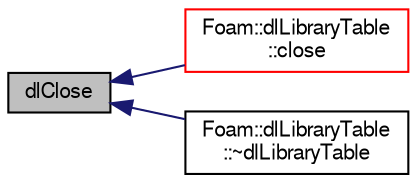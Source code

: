 digraph "dlClose"
{
  bgcolor="transparent";
  edge [fontname="FreeSans",fontsize="10",labelfontname="FreeSans",labelfontsize="10"];
  node [fontname="FreeSans",fontsize="10",shape=record];
  rankdir="LR";
  Node109558 [label="dlClose",height=0.2,width=0.4,color="black", fillcolor="grey75", style="filled", fontcolor="black"];
  Node109558 -> Node109559 [dir="back",color="midnightblue",fontsize="10",style="solid",fontname="FreeSans"];
  Node109559 [label="Foam::dlLibraryTable\l::close",height=0.2,width=0.4,color="red",URL="$a26066.html#a2570bf1050cfc54c7136b22ee759f51d",tooltip="Close the named library, optionally with warnings if problems occur. "];
  Node109558 -> Node109561 [dir="back",color="midnightblue",fontsize="10",style="solid",fontname="FreeSans"];
  Node109561 [label="Foam::dlLibraryTable\l::~dlLibraryTable",height=0.2,width=0.4,color="black",URL="$a26066.html#a8b1edf5149cf2a945f7371c22498f9c2",tooltip="Destructor. "];
}
